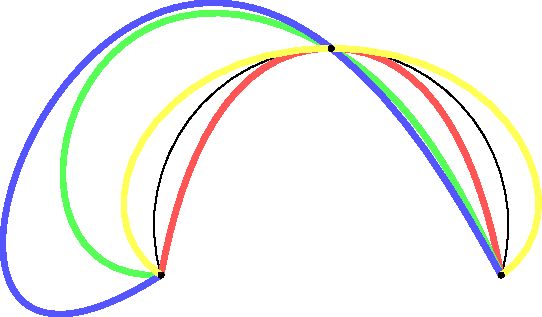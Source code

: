 size(0,0);

pair A=0, B=(3cm,4cm), C=(6cm,0);

draw(A..B..C);
draw(A{curl 0}..B..{curl 0}C,1mm+red+grey);
draw(A{curl 5}..B..{curl 0}C,1mm+green+grey);
draw(A{curl 10}..B..{curl 0}C,1mm+blue+grey);
draw(A{curl 10}..B..{curl 10}C,1mm+yellow+grey);
dot(A--B--C);
